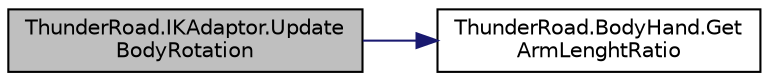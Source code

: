 digraph "ThunderRoad.IKAdaptor.UpdateBodyRotation"
{
 // LATEX_PDF_SIZE
  edge [fontname="Helvetica",fontsize="10",labelfontname="Helvetica",labelfontsize="10"];
  node [fontname="Helvetica",fontsize="10",shape=record];
  rankdir="LR";
  Node1 [label="ThunderRoad.IKAdaptor.Update\lBodyRotation",height=0.2,width=0.4,color="black", fillcolor="grey75", style="filled", fontcolor="black",tooltip="Updates the body rotation."];
  Node1 -> Node2 [color="midnightblue",fontsize="10",style="solid",fontname="Helvetica"];
  Node2 [label="ThunderRoad.BodyHand.Get\lArmLenghtRatio",height=0.2,width=0.4,color="black", fillcolor="white", style="filled",URL="$class_thunder_road_1_1_body_hand.html#a6a0fd208c96bc1d6b741cb6cf638d8a5",tooltip="Gets the arm lenght ratio."];
}

